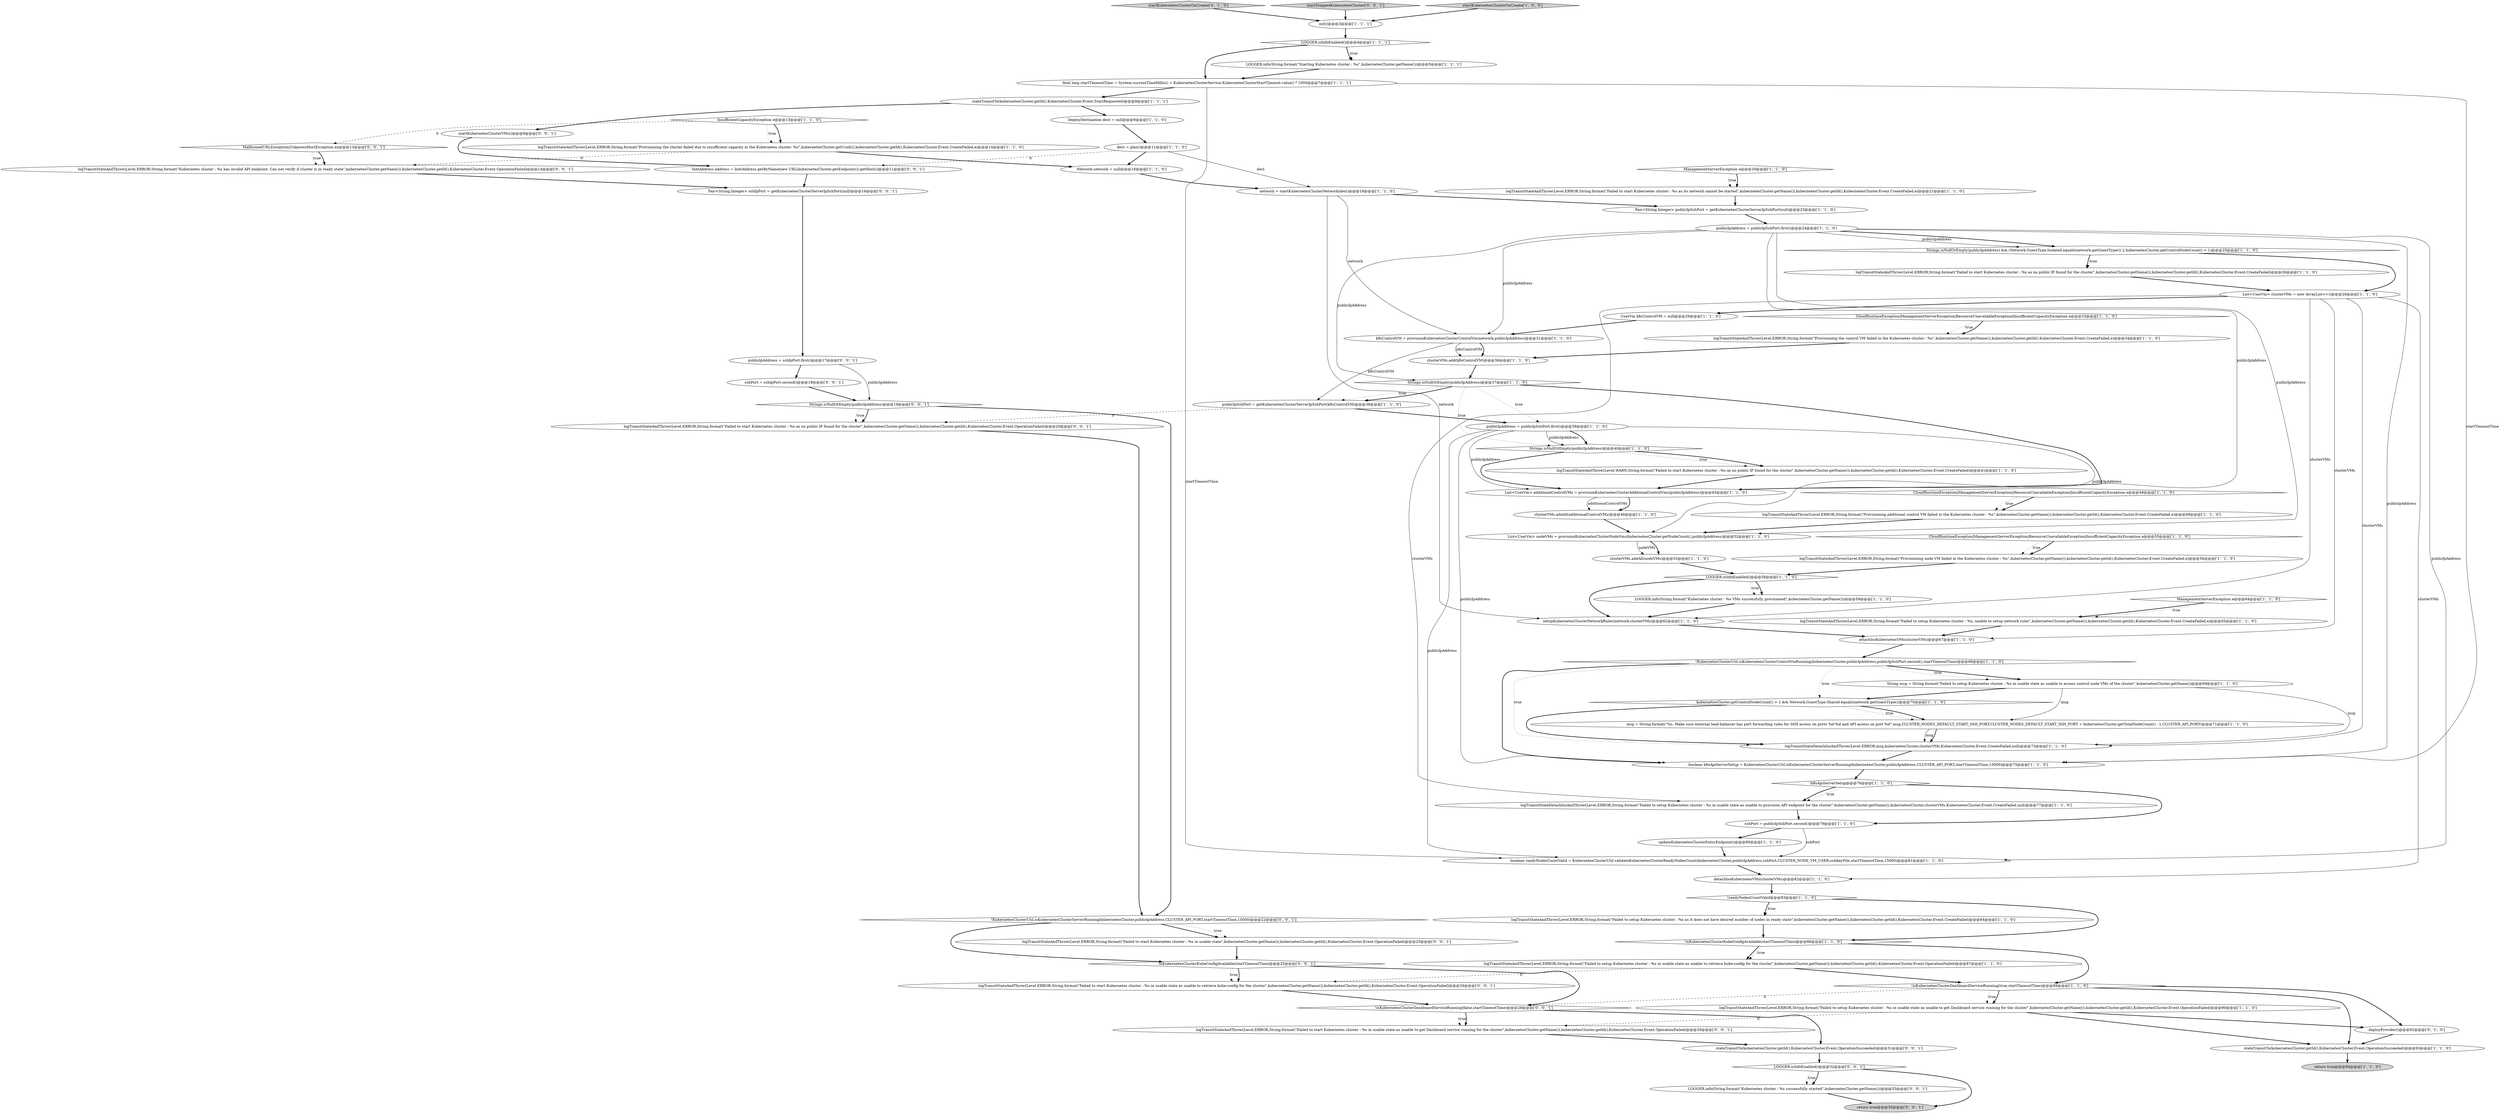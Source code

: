 digraph {
83 [style = filled, label = "!KubernetesClusterUtil.isKubernetesClusterServerRunning(kubernetesCluster,publicIpAddress,CLUSTER_API_PORT,startTimeoutTime,15000)@@@22@@@['0', '0', '1']", fillcolor = white, shape = diamond image = "AAA0AAABBB3BBB"];
79 [style = filled, label = "MalformedURLException|UnknownHostException ex@@@13@@@['0', '0', '1']", fillcolor = white, shape = diamond image = "AAA0AAABBB3BBB"];
22 [style = filled, label = "LOGGER.info(String.format(\"Kubernetes cluster : %s VMs successfully provisioned\",kubernetesCluster.getName()))@@@59@@@['1', '1', '0']", fillcolor = white, shape = ellipse image = "AAA0AAABBB1BBB"];
24 [style = filled, label = "CloudRuntimeException|ManagementServerException|ResourceUnavailableException|InsufficientCapacityException e@@@48@@@['1', '1', '0']", fillcolor = white, shape = diamond image = "AAA0AAABBB1BBB"];
12 [style = filled, label = "clusterVMs.addAll(nodeVMs)@@@53@@@['1', '1', '0']", fillcolor = white, shape = ellipse image = "AAA0AAABBB1BBB"];
70 [style = filled, label = "Strings.isNullOrEmpty(publicIpAddress)@@@19@@@['0', '0', '1']", fillcolor = white, shape = diamond image = "AAA0AAABBB3BBB"];
73 [style = filled, label = "InetAddress address = InetAddress.getByName(new URL(kubernetesCluster.getEndpoint()).getHost())@@@11@@@['0', '0', '1']", fillcolor = white, shape = ellipse image = "AAA0AAABBB3BBB"];
7 [style = filled, label = "logTransitStateAndThrow(Level.ERROR,String.format(\"Failed to setup Kubernetes cluster : %s as it does not have desired number of nodes in ready state\",kubernetesCluster.getName()),kubernetesCluster.getId(),KubernetesCluster.Event.CreateFailed)@@@84@@@['1', '1', '0']", fillcolor = white, shape = ellipse image = "AAA0AAABBB1BBB"];
16 [style = filled, label = "LOGGER.isInfoEnabled()@@@58@@@['1', '1', '0']", fillcolor = white, shape = diamond image = "AAA0AAABBB1BBB"];
13 [style = filled, label = "stateTransitTo(kubernetesCluster.getId(),KubernetesCluster.Event.StartRequested)@@@8@@@['1', '1', '1']", fillcolor = white, shape = ellipse image = "AAA0AAABBB1BBB"];
45 [style = filled, label = "logTransitStateAndThrow(Level.ERROR,String.format(\"Failed to setup Kubernetes cluster : %s in usable state as unable to get Dashboard service running for the cluster\",kubernetesCluster.getName()),kubernetesCluster.getId(),KubernetesCluster.Event.OperationFailed)@@@90@@@['1', '1', '0']", fillcolor = white, shape = ellipse image = "AAA0AAABBB1BBB"];
0 [style = filled, label = "!readyNodesCountValid@@@83@@@['1', '1', '0']", fillcolor = white, shape = diamond image = "AAA0AAABBB1BBB"];
40 [style = filled, label = "List<UserVm> additionalControlVMs = provisionKubernetesClusterAdditionalControlVms(publicIpAddress)@@@45@@@['1', '1', '0']", fillcolor = white, shape = ellipse image = "AAA0AAABBB1BBB"];
51 [style = filled, label = "stateTransitTo(kubernetesCluster.getId(),KubernetesCluster.Event.OperationSucceeded)@@@93@@@['1', '1', '0']", fillcolor = white, shape = ellipse image = "AAA0AAABBB1BBB"];
72 [style = filled, label = "logTransitStateAndThrow(Level.ERROR,String.format(\"Failed to start Kubernetes cluster : %s in usable state as unable to get Dashboard service running for the cluster\",kubernetesCluster.getName()),kubernetesCluster.getId(),KubernetesCluster.Event.OperationFailed)@@@29@@@['0', '0', '1']", fillcolor = white, shape = ellipse image = "AAA0AAABBB3BBB"];
57 [style = filled, label = "sshPort = publicIpSshPort.second()@@@79@@@['1', '1', '0']", fillcolor = white, shape = ellipse image = "AAA0AAABBB1BBB"];
61 [style = filled, label = "Network network = null@@@16@@@['1', '1', '0']", fillcolor = white, shape = ellipse image = "AAA0AAABBB1BBB"];
81 [style = filled, label = "LOGGER.info(String.format(\"Kubernetes cluster : %s successfully started\",kubernetesCluster.getName()))@@@33@@@['0', '0', '1']", fillcolor = white, shape = ellipse image = "AAA0AAABBB3BBB"];
48 [style = filled, label = "network = startKubernetesClusterNetwork(dest)@@@18@@@['1', '1', '0']", fillcolor = white, shape = ellipse image = "AAA0AAABBB1BBB"];
76 [style = filled, label = "startKubernetesClusterVMs()@@@9@@@['0', '0', '1']", fillcolor = white, shape = ellipse image = "AAA0AAABBB3BBB"];
60 [style = filled, label = "ManagementServerException e@@@64@@@['1', '1', '0']", fillcolor = white, shape = diamond image = "AAA0AAABBB1BBB"];
63 [style = filled, label = "startKubernetesClusterOnCreate['0', '1', '0']", fillcolor = lightgray, shape = diamond image = "AAA0AAABBB2BBB"];
66 [style = filled, label = "logTransitStateAndThrow(Level.ERROR,String.format(\"Failed to start Kubernetes cluster : %s in usable state\",kubernetesCluster.getName()),kubernetesCluster.getId(),KubernetesCluster.Event.OperationFailed)@@@23@@@['0', '0', '1']", fillcolor = white, shape = ellipse image = "AAA0AAABBB3BBB"];
84 [style = filled, label = "startStoppedKubernetesCluster['0', '0', '1']", fillcolor = lightgray, shape = diamond image = "AAA0AAABBB3BBB"];
31 [style = filled, label = "!k8sApiServerSetup@@@76@@@['1', '1', '0']", fillcolor = white, shape = diamond image = "AAA0AAABBB1BBB"];
34 [style = filled, label = "!KubernetesClusterUtil.isKubernetesClusterControlVmRunning(kubernetesCluster,publicIpAddress,publicIpSshPort.second(),startTimeoutTime)@@@68@@@['1', '1', '0']", fillcolor = white, shape = diamond image = "AAA0AAABBB1BBB"];
20 [style = filled, label = "startKubernetesClusterOnCreate['1', '0', '0']", fillcolor = lightgray, shape = diamond image = "AAA0AAABBB1BBB"];
68 [style = filled, label = "!isKubernetesClusterKubeConfigAvailable(startTimeoutTime)@@@25@@@['0', '0', '1']", fillcolor = white, shape = diamond image = "AAA0AAABBB3BBB"];
32 [style = filled, label = "logTransitStateAndThrow(Level.ERROR,String.format(\"Provisioning the cluster failed due to insufficient capacity in the Kubernetes cluster: %s\",kubernetesCluster.getUuid()),kubernetesCluster.getId(),KubernetesCluster.Event.CreateFailed,e)@@@14@@@['1', '1', '0']", fillcolor = white, shape = ellipse image = "AAA0AAABBB1BBB"];
19 [style = filled, label = "logTransitStateAndThrow(Level.ERROR,String.format(\"Failed to setup Kubernetes cluster : %s in usable state as unable to retrieve kube-config for the cluster\",kubernetesCluster.getName()),kubernetesCluster.getId(),KubernetesCluster.Event.OperationFailed)@@@87@@@['1', '1', '0']", fillcolor = white, shape = ellipse image = "AAA0AAABBB1BBB"];
82 [style = filled, label = "!isKubernetesClusterDashboardServiceRunning(false,startTimeoutTime)@@@28@@@['0', '0', '1']", fillcolor = white, shape = diamond image = "AAA0AAABBB3BBB"];
53 [style = filled, label = "DeployDestination dest = null@@@9@@@['1', '1', '0']", fillcolor = white, shape = ellipse image = "AAA0AAABBB1BBB"];
50 [style = filled, label = "boolean readyNodesCountValid = KubernetesClusterUtil.validateKubernetesClusterReadyNodesCount(kubernetesCluster,publicIpAddress,sshPort,CLUSTER_NODE_VM_USER,sshKeyFile,startTimeoutTime,15000)@@@81@@@['1', '1', '0']", fillcolor = white, shape = ellipse image = "AAA0AAABBB1BBB"];
15 [style = filled, label = "dest = plan()@@@11@@@['1', '1', '0']", fillcolor = white, shape = ellipse image = "AAA0AAABBB1BBB"];
18 [style = filled, label = "Strings.isNullOrEmpty(publicIpAddress)@@@40@@@['1', '1', '0']", fillcolor = white, shape = diamond image = "AAA0AAABBB1BBB"];
44 [style = filled, label = "logTransitStateAndThrow(Level.ERROR,String.format(\"Provisioning additional control VM failed in the Kubernetes cluster : %s\",kubernetesCluster.getName()),kubernetesCluster.getId(),KubernetesCluster.Event.CreateFailed,e)@@@49@@@['1', '1', '0']", fillcolor = white, shape = ellipse image = "AAA0AAABBB1BBB"];
41 [style = filled, label = "CloudRuntimeException|ManagementServerException|ResourceUnavailableException|InsufficientCapacityException e@@@55@@@['1', '1', '0']", fillcolor = white, shape = diamond image = "AAA0AAABBB1BBB"];
46 [style = filled, label = "logTransitStateDetachIsoAndThrow(Level.ERROR,msg,kubernetesCluster,clusterVMs,KubernetesCluster.Event.CreateFailed,null)@@@73@@@['1', '1', '0']", fillcolor = white, shape = ellipse image = "AAA0AAABBB1BBB"];
30 [style = filled, label = "publicIpSshPort = getKubernetesClusterServerIpSshPort(k8sControlVM)@@@38@@@['1', '1', '0']", fillcolor = white, shape = ellipse image = "AAA0AAABBB1BBB"];
62 [style = filled, label = "logTransitStateAndThrow(Level.ERROR,String.format(\"Failed to start Kubernetes cluster : %s as its network cannot be started\",kubernetesCluster.getName()),kubernetesCluster.getId(),KubernetesCluster.Event.CreateFailed,e)@@@21@@@['1', '1', '0']", fillcolor = white, shape = ellipse image = "AAA0AAABBB1BBB"];
27 [style = filled, label = "LOGGER.isInfoEnabled()@@@4@@@['1', '1', '1']", fillcolor = white, shape = diamond image = "AAA0AAABBB1BBB"];
78 [style = filled, label = "logTransitStateAndThrow(Level.ERROR,String.format(\"Failed to start Kubernetes cluster : %s as no public IP found for the cluster\",kubernetesCluster.getName()),kubernetesCluster.getId(),KubernetesCluster.Event.OperationFailed)@@@20@@@['0', '0', '1']", fillcolor = white, shape = ellipse image = "AAA0AAABBB3BBB"];
35 [style = filled, label = "kubernetesCluster.getControlNodeCount() > 1 && Network.GuestType.Shared.equals(network.getGuestType())@@@70@@@['1', '1', '0']", fillcolor = white, shape = diamond image = "AAA0AAABBB1BBB"];
3 [style = filled, label = "logTransitStateAndThrow(Level.ERROR,String.format(\"Provisioning the control VM failed in the Kubernetes cluster : %s\",kubernetesCluster.getName()),kubernetesCluster.getId(),KubernetesCluster.Event.CreateFailed,e)@@@34@@@['1', '1', '0']", fillcolor = white, shape = ellipse image = "AAA0AAABBB1BBB"];
67 [style = filled, label = "publicIpAddress = sshIpPort.first()@@@17@@@['0', '0', '1']", fillcolor = white, shape = ellipse image = "AAA0AAABBB3BBB"];
75 [style = filled, label = "stateTransitTo(kubernetesCluster.getId(),KubernetesCluster.Event.OperationSucceeded)@@@31@@@['0', '0', '1']", fillcolor = white, shape = ellipse image = "AAA0AAABBB3BBB"];
59 [style = filled, label = "logTransitStateDetachIsoAndThrow(Level.ERROR,String.format(\"Failed to setup Kubernetes cluster : %s in usable state as unable to provision API endpoint for the cluster\",kubernetesCluster.getName()),kubernetesCluster,clusterVMs,KubernetesCluster.Event.CreateFailed,null)@@@77@@@['1', '1', '0']", fillcolor = white, shape = ellipse image = "AAA0AAABBB1BBB"];
21 [style = filled, label = "attachIsoKubernetesVMs(clusterVMs)@@@67@@@['1', '1', '0']", fillcolor = white, shape = ellipse image = "AAA0AAABBB1BBB"];
54 [style = filled, label = "setupKubernetesClusterNetworkRules(network,clusterVMs)@@@62@@@['1', '1', '0']", fillcolor = white, shape = ellipse image = "AAA0AAABBB1BBB"];
55 [style = filled, label = "logTransitStateAndThrow(Level.WARN,String.format(\"Failed to start Kubernetes cluster : %s as no public IP found for the cluster\",kubernetesCluster.getName()),kubernetesCluster.getId(),KubernetesCluster.Event.CreateFailed)@@@41@@@['1', '1', '0']", fillcolor = white, shape = ellipse image = "AAA0AAABBB1BBB"];
4 [style = filled, label = "final long startTimeoutTime = System.currentTimeMillis() + KubernetesClusterService.KubernetesClusterStartTimeout.value() * 1000@@@7@@@['1', '1', '1']", fillcolor = white, shape = ellipse image = "AAA0AAABBB1BBB"];
29 [style = filled, label = "logTransitStateAndThrow(Level.ERROR,String.format(\"Failed to start Kubernetes cluster : %s as no public IP found for the cluster\",kubernetesCluster.getName()),kubernetesCluster.getId(),KubernetesCluster.Event.CreateFailed)@@@26@@@['1', '1', '0']", fillcolor = white, shape = ellipse image = "AAA0AAABBB1BBB"];
58 [style = filled, label = "Strings.isNullOrEmpty(publicIpAddress) && (Network.GuestType.Isolated.equals(network.getGuestType()) || kubernetesCluster.getControlNodeCount() > 1)@@@25@@@['1', '1', '0']", fillcolor = white, shape = diamond image = "AAA0AAABBB1BBB"];
11 [style = filled, label = "return true@@@94@@@['1', '1', '0']", fillcolor = lightgray, shape = ellipse image = "AAA0AAABBB1BBB"];
64 [style = filled, label = "deployProvider()@@@92@@@['0', '1', '0']", fillcolor = white, shape = ellipse image = "AAA1AAABBB2BBB"];
42 [style = filled, label = "UserVm k8sControlVM = null@@@29@@@['1', '1', '0']", fillcolor = white, shape = ellipse image = "AAA0AAABBB1BBB"];
77 [style = filled, label = "logTransitStateAndThrow(Level.ERROR,String.format(\"Failed to start Kubernetes cluster : %s in usable state as unable to retrieve kube-config for the cluster\",kubernetesCluster.getName()),kubernetesCluster.getId(),KubernetesCluster.Event.OperationFailed)@@@26@@@['0', '0', '1']", fillcolor = white, shape = ellipse image = "AAA0AAABBB3BBB"];
17 [style = filled, label = "LOGGER.info(String.format(\"Starting Kubernetes cluster : %s\",kubernetesCluster.getName()))@@@5@@@['1', '1', '1']", fillcolor = white, shape = ellipse image = "AAA0AAABBB1BBB"];
9 [style = filled, label = "detachIsoKubernetesVMs(clusterVMs)@@@82@@@['1', '1', '0']", fillcolor = white, shape = ellipse image = "AAA0AAABBB1BBB"];
5 [style = filled, label = "InsufficientCapacityException e@@@13@@@['1', '1', '0']", fillcolor = white, shape = diamond image = "AAA0AAABBB1BBB"];
52 [style = filled, label = "k8sControlVM = provisionKubernetesClusterControlVm(network,publicIpAddress)@@@31@@@['1', '1', '0']", fillcolor = white, shape = ellipse image = "AAA0AAABBB1BBB"];
26 [style = filled, label = "!isKubernetesClusterDashboardServiceRunning(true,startTimeoutTime)@@@89@@@['1', '1', '0']", fillcolor = white, shape = diamond image = "AAA0AAABBB1BBB"];
39 [style = filled, label = "List<UserVm> clusterVMs = new ArrayList<>()@@@28@@@['1', '1', '0']", fillcolor = white, shape = ellipse image = "AAA0AAABBB1BBB"];
8 [style = filled, label = "logTransitStateAndThrow(Level.ERROR,String.format(\"Failed to setup Kubernetes cluster : %s, unable to setup network rules\",kubernetesCluster.getName()),kubernetesCluster.getId(),KubernetesCluster.Event.CreateFailed,e)@@@65@@@['1', '1', '0']", fillcolor = white, shape = ellipse image = "AAA0AAABBB1BBB"];
47 [style = filled, label = "clusterVMs.addAll(additionalControlVMs)@@@46@@@['1', '1', '0']", fillcolor = white, shape = ellipse image = "AAA0AAABBB1BBB"];
10 [style = filled, label = "logTransitStateAndThrow(Level.ERROR,String.format(\"Provisioning node VM failed in the Kubernetes cluster : %s\",kubernetesCluster.getName()),kubernetesCluster.getId(),KubernetesCluster.Event.CreateFailed,e)@@@56@@@['1', '1', '0']", fillcolor = white, shape = ellipse image = "AAA0AAABBB1BBB"];
33 [style = filled, label = "init()@@@3@@@['1', '1', '1']", fillcolor = white, shape = ellipse image = "AAA0AAABBB1BBB"];
1 [style = filled, label = "CloudRuntimeException|ManagementServerException|ResourceUnavailableException|InsufficientCapacityException e@@@33@@@['1', '1', '0']", fillcolor = white, shape = diamond image = "AAA0AAABBB1BBB"];
43 [style = filled, label = "clusterVMs.add(k8sControlVM)@@@36@@@['1', '1', '0']", fillcolor = white, shape = ellipse image = "AAA0AAABBB1BBB"];
49 [style = filled, label = "String msg = String.format(\"Failed to setup Kubernetes cluster : %s in usable state as unable to access control node VMs of the cluster\",kubernetesCluster.getName())@@@69@@@['1', '1', '0']", fillcolor = white, shape = ellipse image = "AAA0AAABBB1BBB"];
69 [style = filled, label = "logTransitStateAndThrow(Level.ERROR,String.format(\"Kubernetes cluster : %s has invalid API endpoint. Can not verify if cluster is in ready state\",kubernetesCluster.getName()),kubernetesCluster.getId(),KubernetesCluster.Event.OperationFailed)@@@14@@@['0', '0', '1']", fillcolor = white, shape = ellipse image = "AAA0AAABBB3BBB"];
37 [style = filled, label = "Pair<String,Integer> publicIpSshPort = getKubernetesClusterServerIpSshPort(null)@@@23@@@['1', '1', '0']", fillcolor = white, shape = ellipse image = "AAA0AAABBB1BBB"];
14 [style = filled, label = "boolean k8sApiServerSetup = KubernetesClusterUtil.isKubernetesClusterServerRunning(kubernetesCluster,publicIpAddress,CLUSTER_API_PORT,startTimeoutTime,15000)@@@75@@@['1', '1', '0']", fillcolor = white, shape = ellipse image = "AAA0AAABBB1BBB"];
2 [style = filled, label = "Strings.isNullOrEmpty(publicIpAddress)@@@37@@@['1', '1', '0']", fillcolor = white, shape = diamond image = "AAA0AAABBB1BBB"];
65 [style = filled, label = "return true@@@35@@@['0', '0', '1']", fillcolor = lightgray, shape = ellipse image = "AAA0AAABBB3BBB"];
28 [style = filled, label = "List<UserVm> nodeVMs = provisionKubernetesClusterNodeVms(kubernetesCluster.getNodeCount(),publicIpAddress)@@@52@@@['1', '1', '0']", fillcolor = white, shape = ellipse image = "AAA0AAABBB1BBB"];
6 [style = filled, label = "ManagementServerException e@@@20@@@['1', '1', '0']", fillcolor = white, shape = diamond image = "AAA0AAABBB1BBB"];
71 [style = filled, label = "LOGGER.isInfoEnabled()@@@32@@@['0', '0', '1']", fillcolor = white, shape = diamond image = "AAA0AAABBB3BBB"];
23 [style = filled, label = "msg = String.format(\"%s. Make sure external load-balancer has port forwarding rules for SSH access on ports %d-%d and API access on port %d\",msg,CLUSTER_NODES_DEFAULT_START_SSH_PORT,CLUSTER_NODES_DEFAULT_START_SSH_PORT + kubernetesCluster.getTotalNodeCount() - 1,CLUSTER_API_PORT)@@@71@@@['1', '1', '0']", fillcolor = white, shape = ellipse image = "AAA0AAABBB1BBB"];
36 [style = filled, label = "!isKubernetesClusterKubeConfigAvailable(startTimeoutTime)@@@86@@@['1', '1', '0']", fillcolor = white, shape = diamond image = "AAA0AAABBB1BBB"];
56 [style = filled, label = "publicIpAddress = publicIpSshPort.first()@@@24@@@['1', '1', '0']", fillcolor = white, shape = ellipse image = "AAA0AAABBB1BBB"];
74 [style = filled, label = "sshPort = sshIpPort.second()@@@18@@@['0', '0', '1']", fillcolor = white, shape = ellipse image = "AAA0AAABBB3BBB"];
80 [style = filled, label = "Pair<String,Integer> sshIpPort = getKubernetesClusterServerIpSshPort(null)@@@16@@@['0', '0', '1']", fillcolor = white, shape = ellipse image = "AAA0AAABBB3BBB"];
38 [style = filled, label = "publicIpAddress = publicIpSshPort.first()@@@39@@@['1', '1', '0']", fillcolor = white, shape = ellipse image = "AAA0AAABBB1BBB"];
25 [style = filled, label = "updateKubernetesClusterEntryEndpoint()@@@80@@@['1', '1', '0']", fillcolor = white, shape = ellipse image = "AAA0AAABBB1BBB"];
56->58 [style = solid, label="publicIpAddress"];
79->69 [style = bold, label=""];
61->48 [style = bold, label=""];
54->21 [style = bold, label=""];
75->71 [style = bold, label=""];
83->66 [style = dotted, label="true"];
28->12 [style = solid, label="nodeVMs"];
50->9 [style = bold, label=""];
49->46 [style = solid, label="msg"];
83->68 [style = bold, label=""];
56->58 [style = bold, label=""];
23->46 [style = solid, label="msg"];
56->14 [style = solid, label="publicIpAddress"];
18->55 [style = dotted, label="true"];
34->49 [style = bold, label=""];
30->38 [style = bold, label=""];
39->42 [style = bold, label=""];
57->50 [style = solid, label="sshPort"];
26->82 [style = dashed, label="0"];
15->61 [style = bold, label=""];
5->32 [style = bold, label=""];
32->61 [style = bold, label=""];
84->33 [style = bold, label=""];
74->70 [style = bold, label=""];
44->28 [style = bold, label=""];
58->39 [style = bold, label=""];
81->65 [style = bold, label=""];
12->16 [style = bold, label=""];
41->10 [style = dotted, label="true"];
17->4 [style = bold, label=""];
7->36 [style = bold, label=""];
39->46 [style = solid, label="clusterVMs"];
34->49 [style = dotted, label="true"];
15->48 [style = solid, label="dest"];
55->40 [style = bold, label=""];
78->83 [style = bold, label=""];
52->43 [style = bold, label=""];
16->54 [style = bold, label=""];
34->14 [style = bold, label=""];
5->32 [style = dotted, label="true"];
26->51 [style = bold, label=""];
35->23 [style = dotted, label="true"];
5->79 [style = dashed, label="0"];
16->22 [style = dotted, label="true"];
33->27 [style = bold, label=""];
79->69 [style = dotted, label="true"];
24->44 [style = bold, label=""];
52->43 [style = solid, label="k8sControlVM"];
40->47 [style = bold, label=""];
4->14 [style = solid, label="startTimeoutTime"];
15->73 [style = dashed, label="0"];
52->30 [style = solid, label="k8sControlVM"];
45->72 [style = dashed, label="0"];
3->43 [style = bold, label=""];
64->51 [style = bold, label=""];
38->18 [style = bold, label=""];
0->7 [style = bold, label=""];
36->19 [style = bold, label=""];
0->7 [style = dotted, label="true"];
34->46 [style = dotted, label="true"];
37->56 [style = bold, label=""];
70->83 [style = bold, label=""];
70->78 [style = bold, label=""];
38->40 [style = solid, label="publicIpAddress"];
51->11 [style = bold, label=""];
49->35 [style = bold, label=""];
26->45 [style = dotted, label="true"];
2->38 [style = dotted, label="true"];
40->47 [style = solid, label="additionalControlVMs"];
42->52 [style = bold, label=""];
47->28 [style = bold, label=""];
0->36 [style = bold, label=""];
27->17 [style = bold, label=""];
68->77 [style = bold, label=""];
4->50 [style = solid, label="startTimeoutTime"];
19->26 [style = bold, label=""];
26->45 [style = bold, label=""];
35->23 [style = bold, label=""];
69->80 [style = bold, label=""];
21->34 [style = bold, label=""];
56->40 [style = solid, label="publicIpAddress"];
31->59 [style = dotted, label="true"];
6->62 [style = bold, label=""];
71->81 [style = dotted, label="true"];
19->77 [style = dashed, label="0"];
10->16 [style = bold, label=""];
56->2 [style = solid, label="publicIpAddress"];
38->28 [style = solid, label="publicIpAddress"];
60->8 [style = bold, label=""];
56->28 [style = solid, label="publicIpAddress"];
45->64 [style = bold, label=""];
67->74 [style = bold, label=""];
63->33 [style = bold, label=""];
38->50 [style = solid, label="publicIpAddress"];
49->23 [style = solid, label="msg"];
68->82 [style = bold, label=""];
73->80 [style = bold, label=""];
2->30 [style = dotted, label="true"];
9->0 [style = bold, label=""];
16->22 [style = bold, label=""];
24->44 [style = dotted, label="true"];
8->21 [style = bold, label=""];
39->54 [style = solid, label="clusterVMs"];
68->77 [style = dotted, label="true"];
14->31 [style = bold, label=""];
58->29 [style = dotted, label="true"];
48->37 [style = bold, label=""];
76->73 [style = bold, label=""];
1->3 [style = dotted, label="true"];
60->8 [style = dotted, label="true"];
82->72 [style = dotted, label="true"];
46->14 [style = bold, label=""];
2->18 [style = dotted, label="true"];
41->10 [style = bold, label=""];
18->40 [style = bold, label=""];
36->19 [style = dotted, label="true"];
56->50 [style = solid, label="publicIpAddress"];
77->82 [style = bold, label=""];
58->29 [style = bold, label=""];
4->13 [style = bold, label=""];
48->52 [style = solid, label="network"];
39->9 [style = solid, label="clusterVMs"];
66->68 [style = bold, label=""];
83->66 [style = bold, label=""];
18->55 [style = bold, label=""];
32->69 [style = dashed, label="0"];
80->67 [style = bold, label=""];
59->57 [style = bold, label=""];
20->33 [style = bold, label=""];
39->21 [style = solid, label="clusterVMs"];
26->64 [style = bold, label=""];
31->57 [style = bold, label=""];
25->50 [style = bold, label=""];
43->2 [style = bold, label=""];
67->70 [style = solid, label="publicIpAddress"];
28->12 [style = bold, label=""];
27->4 [style = bold, label=""];
62->37 [style = bold, label=""];
23->46 [style = bold, label=""];
27->17 [style = dotted, label="true"];
31->59 [style = bold, label=""];
48->54 [style = solid, label="network"];
34->35 [style = dotted, label="true"];
70->78 [style = dotted, label="true"];
82->72 [style = bold, label=""];
53->15 [style = bold, label=""];
39->59 [style = solid, label="clusterVMs"];
56->52 [style = solid, label="publicIpAddress"];
1->3 [style = bold, label=""];
13->76 [style = bold, label=""];
13->53 [style = bold, label=""];
29->39 [style = bold, label=""];
45->51 [style = bold, label=""];
35->46 [style = bold, label=""];
36->26 [style = bold, label=""];
2->40 [style = bold, label=""];
38->18 [style = solid, label="publicIpAddress"];
2->30 [style = bold, label=""];
82->75 [style = bold, label=""];
22->54 [style = bold, label=""];
6->62 [style = dotted, label="true"];
57->25 [style = bold, label=""];
72->75 [style = bold, label=""];
71->81 [style = bold, label=""];
71->65 [style = bold, label=""];
38->14 [style = solid, label="publicIpAddress"];
30->78 [style = dashed, label="0"];
}
